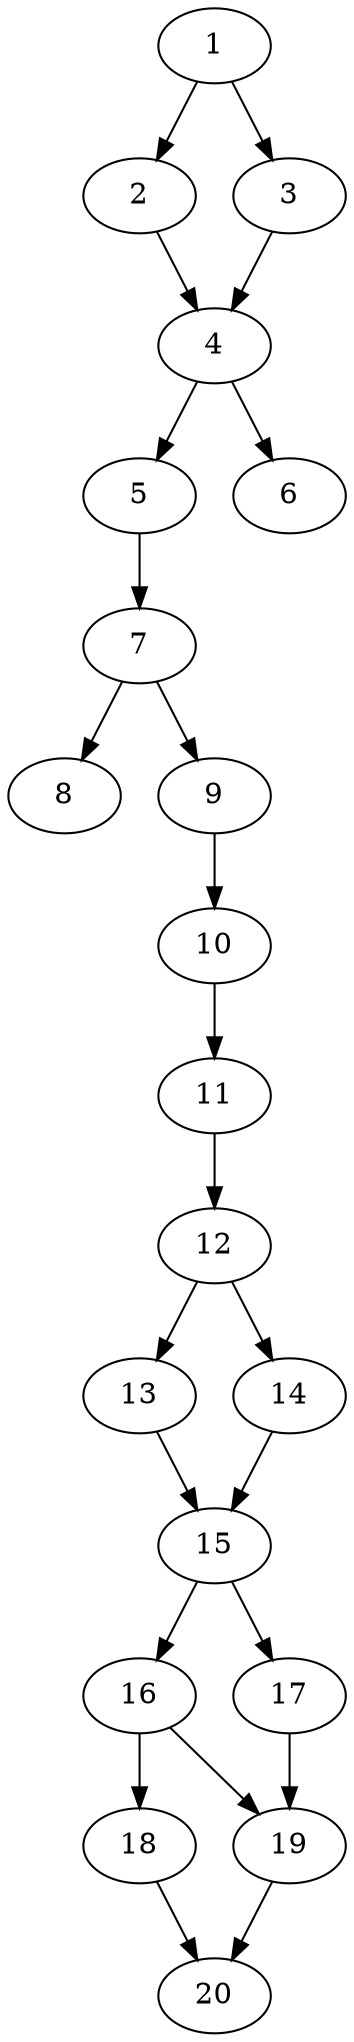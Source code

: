 // DAG automatically generated by daggen at Thu Oct  3 13:58:42 2019
// ./daggen --dot -n 20 --ccr 0.3 --fat 0.3 --regular 0.7 --density 0.9 --mindata 5242880 --maxdata 52428800 
digraph G {
  1 [size="93801813", alpha="0.02", expect_size="28140544"] 
  1 -> 2 [size ="28140544"]
  1 -> 3 [size ="28140544"]
  2 [size="135662933", alpha="0.09", expect_size="40698880"] 
  2 -> 4 [size ="40698880"]
  3 [size="34020693", alpha="0.06", expect_size="10206208"] 
  3 -> 4 [size ="10206208"]
  4 [size="113100800", alpha="0.16", expect_size="33930240"] 
  4 -> 5 [size ="33930240"]
  4 -> 6 [size ="33930240"]
  5 [size="95651840", alpha="0.13", expect_size="28695552"] 
  5 -> 7 [size ="28695552"]
  6 [size="46421333", alpha="0.15", expect_size="13926400"] 
  7 [size="126296747", alpha="0.06", expect_size="37889024"] 
  7 -> 8 [size ="37889024"]
  7 -> 9 [size ="37889024"]
  8 [size="25914027", alpha="0.15", expect_size="7774208"] 
  9 [size="76991147", alpha="0.06", expect_size="23097344"] 
  9 -> 10 [size ="23097344"]
  10 [size="86958080", alpha="0.05", expect_size="26087424"] 
  10 -> 11 [size ="26087424"]
  11 [size="32518827", alpha="0.02", expect_size="9755648"] 
  11 -> 12 [size ="9755648"]
  12 [size="51797333", alpha="0.18", expect_size="15539200"] 
  12 -> 13 [size ="15539200"]
  12 -> 14 [size ="15539200"]
  13 [size="119511040", alpha="0.02", expect_size="35853312"] 
  13 -> 15 [size ="35853312"]
  14 [size="169325227", alpha="0.05", expect_size="50797568"] 
  14 -> 15 [size ="50797568"]
  15 [size="134260053", alpha="0.08", expect_size="40278016"] 
  15 -> 16 [size ="40278016"]
  15 -> 17 [size ="40278016"]
  16 [size="77619200", alpha="0.16", expect_size="23285760"] 
  16 -> 18 [size ="23285760"]
  16 -> 19 [size ="23285760"]
  17 [size="37212160", alpha="0.13", expect_size="11163648"] 
  17 -> 19 [size ="11163648"]
  18 [size="84729173", alpha="0.06", expect_size="25418752"] 
  18 -> 20 [size ="25418752"]
  19 [size="42427733", alpha="0.05", expect_size="12728320"] 
  19 -> 20 [size ="12728320"]
  20 [size="91849387", alpha="0.02", expect_size="27554816"] 
}
